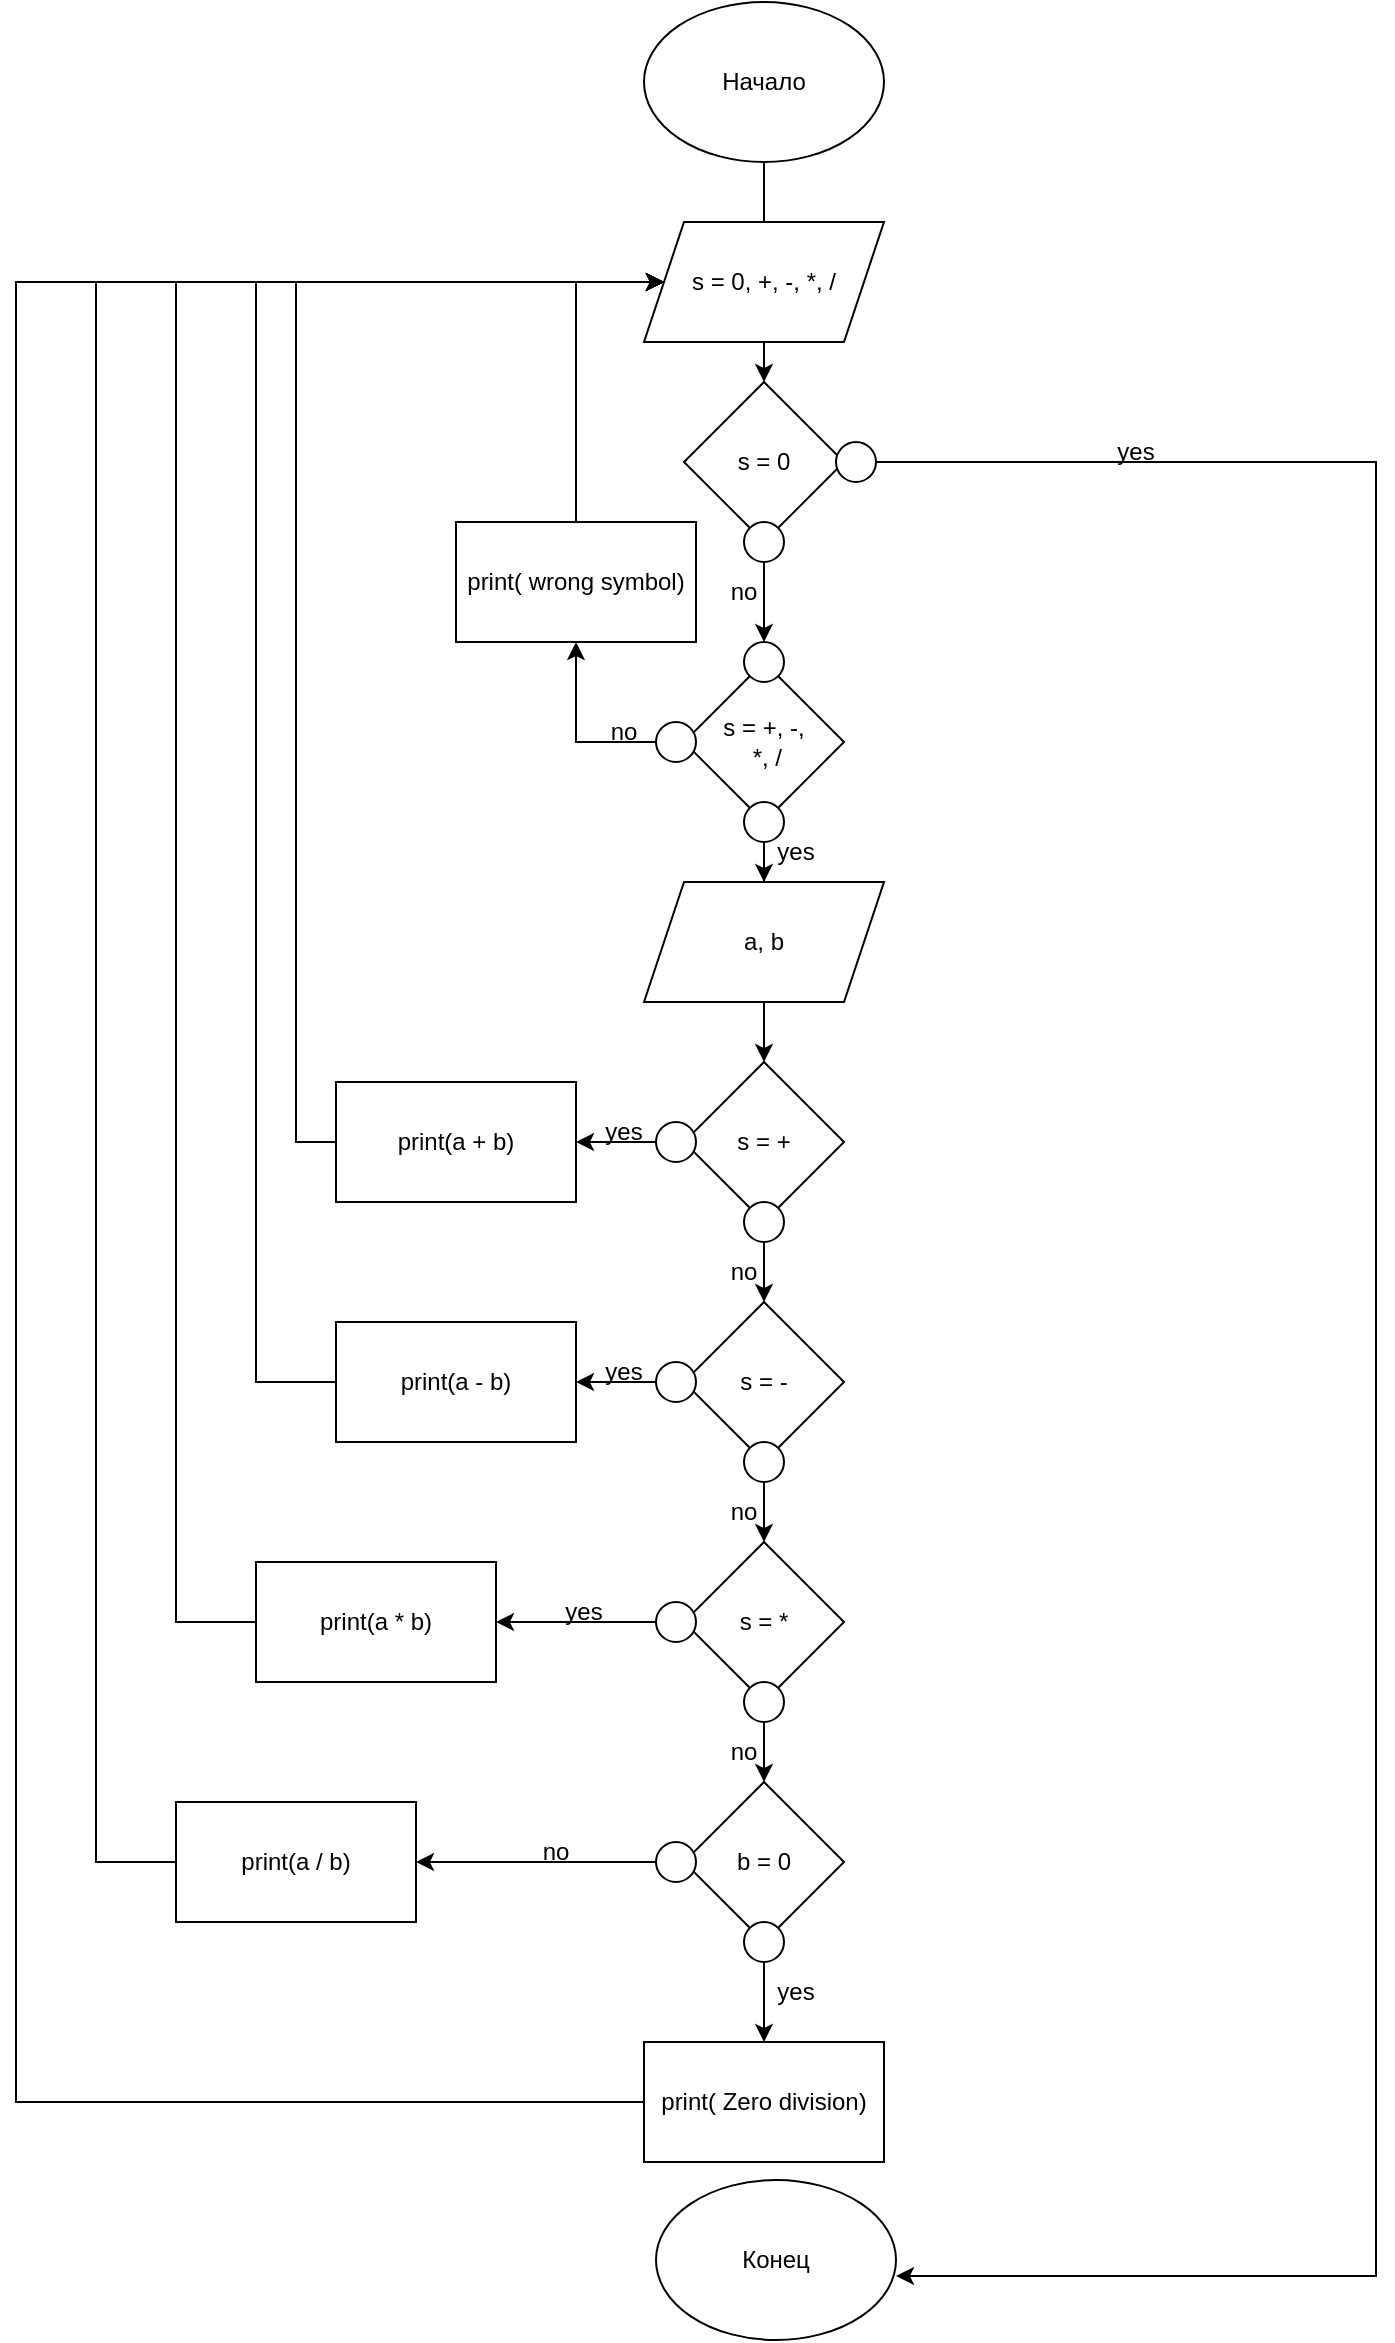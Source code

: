 <mxfile version="17.4.6" type="device"><diagram id="rdj-_RCDZXlGG0QHS5L-" name="Page-1"><mxGraphModel dx="1422" dy="762" grid="1" gridSize="10" guides="1" tooltips="1" connect="1" arrows="1" fold="1" page="1" pageScale="1" pageWidth="827" pageHeight="1169" math="0" shadow="0"><root><mxCell id="0"/><mxCell id="1" parent="0"/><mxCell id="OiYNPZXseJRT5XTVlojd-3" value="" style="edgeStyle=orthogonalEdgeStyle;rounded=0;orthogonalLoop=1;jettySize=auto;html=1;" edge="1" parent="1" source="OiYNPZXseJRT5XTVlojd-1"><mxGeometry relative="1" as="geometry"><mxPoint x="414" y="120" as="targetPoint"/></mxGeometry></mxCell><mxCell id="OiYNPZXseJRT5XTVlojd-1" value="Начало" style="ellipse;whiteSpace=wrap;html=1;" vertex="1" parent="1"><mxGeometry x="354" width="120" height="80" as="geometry"/></mxCell><mxCell id="OiYNPZXseJRT5XTVlojd-5" value="no" style="text;html=1;strokeColor=none;fillColor=none;align=center;verticalAlign=middle;whiteSpace=wrap;rounded=0;" vertex="1" parent="1"><mxGeometry x="314" y="350" width="60" height="30" as="geometry"/></mxCell><mxCell id="OiYNPZXseJRT5XTVlojd-6" value="s = 0" style="rhombus;whiteSpace=wrap;html=1;" vertex="1" parent="1"><mxGeometry x="374" y="190" width="80" height="80" as="geometry"/></mxCell><mxCell id="OiYNPZXseJRT5XTVlojd-15" style="edgeStyle=orthogonalEdgeStyle;rounded=0;orthogonalLoop=1;jettySize=auto;html=1;entryX=1;entryY=0.6;entryDx=0;entryDy=0;entryPerimeter=0;" edge="1" parent="1" source="OiYNPZXseJRT5XTVlojd-7" target="OiYNPZXseJRT5XTVlojd-14"><mxGeometry relative="1" as="geometry"><Array as="points"><mxPoint x="720" y="230"/><mxPoint x="720" y="1137"/></Array></mxGeometry></mxCell><mxCell id="OiYNPZXseJRT5XTVlojd-7" value="" style="ellipse;whiteSpace=wrap;html=1;aspect=fixed;" vertex="1" parent="1"><mxGeometry x="450" y="220" width="20" height="20" as="geometry"/></mxCell><mxCell id="OiYNPZXseJRT5XTVlojd-9" value="s = +, -,&lt;br&gt;&amp;nbsp;*, /" style="rhombus;whiteSpace=wrap;html=1;" vertex="1" parent="1"><mxGeometry x="374" y="330" width="80" height="80" as="geometry"/></mxCell><mxCell id="OiYNPZXseJRT5XTVlojd-25" value="" style="edgeStyle=orthogonalEdgeStyle;rounded=0;orthogonalLoop=1;jettySize=auto;html=1;" edge="1" parent="1" source="OiYNPZXseJRT5XTVlojd-11" target="OiYNPZXseJRT5XTVlojd-17"><mxGeometry relative="1" as="geometry"/></mxCell><mxCell id="OiYNPZXseJRT5XTVlojd-11" value="" style="ellipse;whiteSpace=wrap;html=1;aspect=fixed;" vertex="1" parent="1"><mxGeometry x="404" y="260" width="20" height="20" as="geometry"/></mxCell><mxCell id="OiYNPZXseJRT5XTVlojd-13" value="no" style="text;html=1;strokeColor=none;fillColor=none;align=center;verticalAlign=middle;whiteSpace=wrap;rounded=0;rotation=0;" vertex="1" parent="1"><mxGeometry x="374" y="280" width="60" height="30" as="geometry"/></mxCell><mxCell id="OiYNPZXseJRT5XTVlojd-14" value="Конец" style="ellipse;whiteSpace=wrap;html=1;" vertex="1" parent="1"><mxGeometry x="360" y="1089" width="120" height="80" as="geometry"/></mxCell><mxCell id="OiYNPZXseJRT5XTVlojd-16" value="yes" style="text;html=1;strokeColor=none;fillColor=none;align=center;verticalAlign=middle;whiteSpace=wrap;rounded=0;" vertex="1" parent="1"><mxGeometry x="570" y="210" width="60" height="30" as="geometry"/></mxCell><mxCell id="OiYNPZXseJRT5XTVlojd-19" style="edgeStyle=orthogonalEdgeStyle;rounded=0;orthogonalLoop=1;jettySize=auto;html=1;entryX=0.5;entryY=1;entryDx=0;entryDy=0;entryPerimeter=0;" edge="1" parent="1" source="OiYNPZXseJRT5XTVlojd-18" target="OiYNPZXseJRT5XTVlojd-61"><mxGeometry relative="1" as="geometry"><mxPoint x="320" y="320" as="targetPoint"/><Array as="points"><mxPoint x="320" y="370"/></Array></mxGeometry></mxCell><mxCell id="OiYNPZXseJRT5XTVlojd-18" value="" style="ellipse;whiteSpace=wrap;html=1;aspect=fixed;" vertex="1" parent="1"><mxGeometry x="360" y="360" width="20" height="20" as="geometry"/></mxCell><mxCell id="OiYNPZXseJRT5XTVlojd-23" value="" style="edgeStyle=orthogonalEdgeStyle;rounded=0;orthogonalLoop=1;jettySize=auto;html=1;" edge="1" parent="1" source="OiYNPZXseJRT5XTVlojd-22"><mxGeometry relative="1" as="geometry"><mxPoint x="414" y="190" as="targetPoint"/></mxGeometry></mxCell><mxCell id="OiYNPZXseJRT5XTVlojd-22" value="s = 0, +, -, *, /" style="shape=parallelogram;perimeter=parallelogramPerimeter;whiteSpace=wrap;html=1;fixedSize=1;" vertex="1" parent="1"><mxGeometry x="354" y="110" width="120" height="60" as="geometry"/></mxCell><mxCell id="OiYNPZXseJRT5XTVlojd-17" value="" style="ellipse;whiteSpace=wrap;html=1;aspect=fixed;" vertex="1" parent="1"><mxGeometry x="404" y="320" width="20" height="20" as="geometry"/></mxCell><mxCell id="OiYNPZXseJRT5XTVlojd-33" value="" style="edgeStyle=orthogonalEdgeStyle;rounded=0;orthogonalLoop=1;jettySize=auto;html=1;" edge="1" parent="1" source="OiYNPZXseJRT5XTVlojd-27" target="OiYNPZXseJRT5XTVlojd-32"><mxGeometry relative="1" as="geometry"/></mxCell><mxCell id="OiYNPZXseJRT5XTVlojd-27" value="a, b" style="shape=parallelogram;perimeter=parallelogramPerimeter;whiteSpace=wrap;html=1;fixedSize=1;" vertex="1" parent="1"><mxGeometry x="354" y="440" width="120" height="60" as="geometry"/></mxCell><mxCell id="OiYNPZXseJRT5XTVlojd-30" value="" style="edgeStyle=orthogonalEdgeStyle;rounded=0;orthogonalLoop=1;jettySize=auto;html=1;" edge="1" parent="1" source="OiYNPZXseJRT5XTVlojd-29" target="OiYNPZXseJRT5XTVlojd-27"><mxGeometry relative="1" as="geometry"/></mxCell><mxCell id="OiYNPZXseJRT5XTVlojd-29" value="" style="ellipse;whiteSpace=wrap;html=1;aspect=fixed;" vertex="1" parent="1"><mxGeometry x="404" y="400" width="20" height="20" as="geometry"/></mxCell><mxCell id="OiYNPZXseJRT5XTVlojd-31" value="yes" style="text;html=1;strokeColor=none;fillColor=none;align=center;verticalAlign=middle;whiteSpace=wrap;rounded=0;" vertex="1" parent="1"><mxGeometry x="400" y="410" width="60" height="30" as="geometry"/></mxCell><mxCell id="OiYNPZXseJRT5XTVlojd-32" value="s = +" style="rhombus;whiteSpace=wrap;html=1;" vertex="1" parent="1"><mxGeometry x="374" y="530" width="80" height="80" as="geometry"/></mxCell><mxCell id="OiYNPZXseJRT5XTVlojd-38" style="edgeStyle=orthogonalEdgeStyle;rounded=0;orthogonalLoop=1;jettySize=auto;html=1;entryX=0;entryY=0.5;entryDx=0;entryDy=0;exitX=0;exitY=0.5;exitDx=0;exitDy=0;" edge="1" parent="1" source="OiYNPZXseJRT5XTVlojd-34" target="OiYNPZXseJRT5XTVlojd-22"><mxGeometry relative="1" as="geometry"><Array as="points"><mxPoint x="180" y="570"/><mxPoint x="180" y="140"/></Array></mxGeometry></mxCell><mxCell id="OiYNPZXseJRT5XTVlojd-34" value="print(a + b)" style="rounded=0;whiteSpace=wrap;html=1;" vertex="1" parent="1"><mxGeometry x="200" y="540" width="120" height="60" as="geometry"/></mxCell><mxCell id="OiYNPZXseJRT5XTVlojd-36" value="" style="edgeStyle=orthogonalEdgeStyle;rounded=0;orthogonalLoop=1;jettySize=auto;html=1;" edge="1" parent="1" source="OiYNPZXseJRT5XTVlojd-35" target="OiYNPZXseJRT5XTVlojd-34"><mxGeometry relative="1" as="geometry"/></mxCell><mxCell id="OiYNPZXseJRT5XTVlojd-35" value="" style="ellipse;whiteSpace=wrap;html=1;aspect=fixed;" vertex="1" parent="1"><mxGeometry x="360" y="560" width="20" height="20" as="geometry"/></mxCell><mxCell id="OiYNPZXseJRT5XTVlojd-37" value="yes" style="text;html=1;strokeColor=none;fillColor=none;align=center;verticalAlign=middle;whiteSpace=wrap;rounded=0;" vertex="1" parent="1"><mxGeometry x="314" y="550" width="60" height="30" as="geometry"/></mxCell><mxCell id="OiYNPZXseJRT5XTVlojd-41" value="" style="edgeStyle=orthogonalEdgeStyle;rounded=0;orthogonalLoop=1;jettySize=auto;html=1;" edge="1" parent="1" source="OiYNPZXseJRT5XTVlojd-39" target="OiYNPZXseJRT5XTVlojd-40"><mxGeometry relative="1" as="geometry"/></mxCell><mxCell id="OiYNPZXseJRT5XTVlojd-39" value="" style="ellipse;whiteSpace=wrap;html=1;aspect=fixed;" vertex="1" parent="1"><mxGeometry x="404" y="600" width="20" height="20" as="geometry"/></mxCell><mxCell id="OiYNPZXseJRT5XTVlojd-40" value="s = -" style="rhombus;whiteSpace=wrap;html=1;" vertex="1" parent="1"><mxGeometry x="374" y="650" width="80" height="80" as="geometry"/></mxCell><mxCell id="OiYNPZXseJRT5XTVlojd-42" value="no" style="text;html=1;strokeColor=none;fillColor=none;align=center;verticalAlign=middle;whiteSpace=wrap;rounded=0;rotation=0;" vertex="1" parent="1"><mxGeometry x="374" y="620" width="60" height="30" as="geometry"/></mxCell><mxCell id="OiYNPZXseJRT5XTVlojd-46" value="" style="edgeStyle=orthogonalEdgeStyle;rounded=0;orthogonalLoop=1;jettySize=auto;html=1;" edge="1" parent="1" source="OiYNPZXseJRT5XTVlojd-43" target="OiYNPZXseJRT5XTVlojd-45"><mxGeometry relative="1" as="geometry"/></mxCell><mxCell id="OiYNPZXseJRT5XTVlojd-43" value="" style="ellipse;whiteSpace=wrap;html=1;aspect=fixed;" vertex="1" parent="1"><mxGeometry x="360" y="680" width="20" height="20" as="geometry"/></mxCell><mxCell id="OiYNPZXseJRT5XTVlojd-50" value="" style="edgeStyle=orthogonalEdgeStyle;rounded=0;orthogonalLoop=1;jettySize=auto;html=1;" edge="1" parent="1" source="OiYNPZXseJRT5XTVlojd-44" target="OiYNPZXseJRT5XTVlojd-49"><mxGeometry relative="1" as="geometry"/></mxCell><mxCell id="OiYNPZXseJRT5XTVlojd-44" value="" style="ellipse;whiteSpace=wrap;html=1;aspect=fixed;" vertex="1" parent="1"><mxGeometry x="404" y="720" width="20" height="20" as="geometry"/></mxCell><mxCell id="OiYNPZXseJRT5XTVlojd-48" style="edgeStyle=orthogonalEdgeStyle;rounded=0;orthogonalLoop=1;jettySize=auto;html=1;entryX=0;entryY=0.5;entryDx=0;entryDy=0;" edge="1" parent="1" source="OiYNPZXseJRT5XTVlojd-45" target="OiYNPZXseJRT5XTVlojd-22"><mxGeometry relative="1" as="geometry"><Array as="points"><mxPoint x="160" y="690"/><mxPoint x="160" y="140"/></Array></mxGeometry></mxCell><mxCell id="OiYNPZXseJRT5XTVlojd-45" value="print(a - b)" style="rounded=0;whiteSpace=wrap;html=1;" vertex="1" parent="1"><mxGeometry x="200" y="660" width="120" height="60" as="geometry"/></mxCell><mxCell id="OiYNPZXseJRT5XTVlojd-47" value="yes" style="text;html=1;strokeColor=none;fillColor=none;align=center;verticalAlign=middle;whiteSpace=wrap;rounded=0;" vertex="1" parent="1"><mxGeometry x="314" y="670" width="60" height="30" as="geometry"/></mxCell><mxCell id="OiYNPZXseJRT5XTVlojd-49" value="s = *" style="rhombus;whiteSpace=wrap;html=1;" vertex="1" parent="1"><mxGeometry x="374" y="770" width="80" height="80" as="geometry"/></mxCell><mxCell id="OiYNPZXseJRT5XTVlojd-51" value="no" style="text;html=1;strokeColor=none;fillColor=none;align=center;verticalAlign=middle;whiteSpace=wrap;rounded=0;rotation=0;" vertex="1" parent="1"><mxGeometry x="374" y="740" width="60" height="30" as="geometry"/></mxCell><mxCell id="OiYNPZXseJRT5XTVlojd-55" value="" style="edgeStyle=orthogonalEdgeStyle;rounded=0;orthogonalLoop=1;jettySize=auto;html=1;" edge="1" parent="1" source="OiYNPZXseJRT5XTVlojd-52" target="OiYNPZXseJRT5XTVlojd-54"><mxGeometry relative="1" as="geometry"/></mxCell><mxCell id="OiYNPZXseJRT5XTVlojd-52" value="" style="ellipse;whiteSpace=wrap;html=1;aspect=fixed;" vertex="1" parent="1"><mxGeometry x="360" y="800" width="20" height="20" as="geometry"/></mxCell><mxCell id="OiYNPZXseJRT5XTVlojd-59" value="" style="edgeStyle=orthogonalEdgeStyle;rounded=0;orthogonalLoop=1;jettySize=auto;html=1;" edge="1" parent="1" source="OiYNPZXseJRT5XTVlojd-53" target="OiYNPZXseJRT5XTVlojd-58"><mxGeometry relative="1" as="geometry"/></mxCell><mxCell id="OiYNPZXseJRT5XTVlojd-53" value="" style="ellipse;whiteSpace=wrap;html=1;aspect=fixed;" vertex="1" parent="1"><mxGeometry x="404" y="840" width="20" height="20" as="geometry"/></mxCell><mxCell id="OiYNPZXseJRT5XTVlojd-57" style="edgeStyle=orthogonalEdgeStyle;rounded=0;orthogonalLoop=1;jettySize=auto;html=1;entryX=0;entryY=0.5;entryDx=0;entryDy=0;" edge="1" parent="1" source="OiYNPZXseJRT5XTVlojd-54" target="OiYNPZXseJRT5XTVlojd-22"><mxGeometry relative="1" as="geometry"><Array as="points"><mxPoint x="120" y="810"/><mxPoint x="120" y="140"/></Array></mxGeometry></mxCell><mxCell id="OiYNPZXseJRT5XTVlojd-54" value="print(a * b)" style="rounded=0;whiteSpace=wrap;html=1;" vertex="1" parent="1"><mxGeometry x="160" y="780" width="120" height="60" as="geometry"/></mxCell><mxCell id="OiYNPZXseJRT5XTVlojd-56" value="yes" style="text;html=1;strokeColor=none;fillColor=none;align=center;verticalAlign=middle;whiteSpace=wrap;rounded=0;" vertex="1" parent="1"><mxGeometry x="294" y="790" width="60" height="30" as="geometry"/></mxCell><mxCell id="OiYNPZXseJRT5XTVlojd-58" value="b = 0" style="rhombus;whiteSpace=wrap;html=1;" vertex="1" parent="1"><mxGeometry x="374" y="890" width="80" height="80" as="geometry"/></mxCell><mxCell id="OiYNPZXseJRT5XTVlojd-60" value="no" style="text;html=1;strokeColor=none;fillColor=none;align=center;verticalAlign=middle;whiteSpace=wrap;rounded=0;rotation=0;" vertex="1" parent="1"><mxGeometry x="374" y="860" width="60" height="30" as="geometry"/></mxCell><mxCell id="OiYNPZXseJRT5XTVlojd-62" style="edgeStyle=orthogonalEdgeStyle;rounded=0;orthogonalLoop=1;jettySize=auto;html=1;entryX=0;entryY=0.5;entryDx=0;entryDy=0;" edge="1" parent="1" source="OiYNPZXseJRT5XTVlojd-61" target="OiYNPZXseJRT5XTVlojd-22"><mxGeometry relative="1" as="geometry"><Array as="points"><mxPoint x="320" y="140"/></Array></mxGeometry></mxCell><mxCell id="OiYNPZXseJRT5XTVlojd-61" value="print( wrong symbol)" style="rounded=0;whiteSpace=wrap;html=1;" vertex="1" parent="1"><mxGeometry x="260" y="260" width="120" height="60" as="geometry"/></mxCell><mxCell id="OiYNPZXseJRT5XTVlojd-68" value="" style="edgeStyle=orthogonalEdgeStyle;rounded=0;orthogonalLoop=1;jettySize=auto;html=1;" edge="1" parent="1" source="OiYNPZXseJRT5XTVlojd-65" target="OiYNPZXseJRT5XTVlojd-67"><mxGeometry relative="1" as="geometry"/></mxCell><mxCell id="OiYNPZXseJRT5XTVlojd-65" value="" style="ellipse;whiteSpace=wrap;html=1;aspect=fixed;" vertex="1" parent="1"><mxGeometry x="404" y="960" width="20" height="20" as="geometry"/></mxCell><mxCell id="OiYNPZXseJRT5XTVlojd-70" style="edgeStyle=orthogonalEdgeStyle;rounded=0;orthogonalLoop=1;jettySize=auto;html=1;entryX=0;entryY=0.5;entryDx=0;entryDy=0;" edge="1" parent="1" source="OiYNPZXseJRT5XTVlojd-67" target="OiYNPZXseJRT5XTVlojd-22"><mxGeometry relative="1" as="geometry"><mxPoint x="50" y="38" as="targetPoint"/><Array as="points"><mxPoint x="40" y="1050"/><mxPoint x="40" y="140"/></Array></mxGeometry></mxCell><mxCell id="OiYNPZXseJRT5XTVlojd-67" value="print( Zero division)" style="rounded=0;whiteSpace=wrap;html=1;" vertex="1" parent="1"><mxGeometry x="354" y="1020" width="120" height="60" as="geometry"/></mxCell><mxCell id="OiYNPZXseJRT5XTVlojd-69" value="yes" style="text;html=1;strokeColor=none;fillColor=none;align=center;verticalAlign=middle;whiteSpace=wrap;rounded=0;" vertex="1" parent="1"><mxGeometry x="400" y="980" width="60" height="30" as="geometry"/></mxCell><mxCell id="OiYNPZXseJRT5XTVlojd-73" style="edgeStyle=orthogonalEdgeStyle;rounded=0;orthogonalLoop=1;jettySize=auto;html=1;entryX=1;entryY=0.5;entryDx=0;entryDy=0;" edge="1" parent="1" source="OiYNPZXseJRT5XTVlojd-71" target="OiYNPZXseJRT5XTVlojd-72"><mxGeometry relative="1" as="geometry"/></mxCell><mxCell id="OiYNPZXseJRT5XTVlojd-71" value="" style="ellipse;whiteSpace=wrap;html=1;aspect=fixed;" vertex="1" parent="1"><mxGeometry x="360" y="920" width="20" height="20" as="geometry"/></mxCell><mxCell id="OiYNPZXseJRT5XTVlojd-75" style="edgeStyle=orthogonalEdgeStyle;rounded=0;orthogonalLoop=1;jettySize=auto;html=1;entryX=0;entryY=0.5;entryDx=0;entryDy=0;" edge="1" parent="1" source="OiYNPZXseJRT5XTVlojd-72" target="OiYNPZXseJRT5XTVlojd-22"><mxGeometry relative="1" as="geometry"><Array as="points"><mxPoint x="80" y="930"/><mxPoint x="80" y="140"/></Array></mxGeometry></mxCell><mxCell id="OiYNPZXseJRT5XTVlojd-72" value="print(a / b)" style="rounded=0;whiteSpace=wrap;html=1;" vertex="1" parent="1"><mxGeometry x="120" y="900" width="120" height="60" as="geometry"/></mxCell><mxCell id="OiYNPZXseJRT5XTVlojd-74" value="no" style="text;html=1;strokeColor=none;fillColor=none;align=center;verticalAlign=middle;whiteSpace=wrap;rounded=0;rotation=0;" vertex="1" parent="1"><mxGeometry x="280" y="910" width="60" height="30" as="geometry"/></mxCell></root></mxGraphModel></diagram></mxfile>